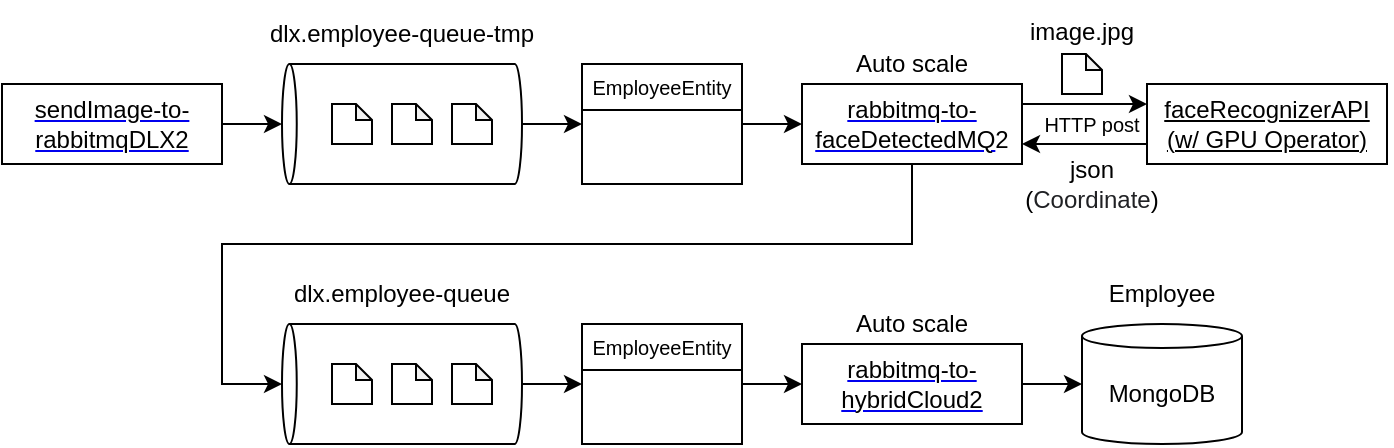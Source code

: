 <mxfile version="18.1.2" type="github">
  <diagram id="R2lEEEUBdFMjLlhIrx00" name="Page-1">
    <mxGraphModel dx="1640" dy="922" grid="1" gridSize="10" guides="1" tooltips="1" connect="1" arrows="1" fold="1" page="1" pageScale="1" pageWidth="850" pageHeight="1100" math="0" shadow="0" extFonts="Permanent Marker^https://fonts.googleapis.com/css?family=Permanent+Marker">
      <root>
        <mxCell id="0" />
        <mxCell id="1" parent="0" />
        <mxCell id="NL7f1OS2Pc4bBC0GKJp5-7" style="edgeStyle=orthogonalEdgeStyle;rounded=0;orthogonalLoop=1;jettySize=auto;html=1;exitX=0;exitY=0.75;exitDx=0;exitDy=0;entryX=1;entryY=0.75;entryDx=0;entryDy=0;" parent="1" source="NL7f1OS2Pc4bBC0GKJp5-4" target="C2kHwnKx9TWG-dQDNKI_-15" edge="1">
          <mxGeometry relative="1" as="geometry" />
        </mxCell>
        <mxCell id="NL7f1OS2Pc4bBC0GKJp5-4" value="" style="rounded=0;whiteSpace=wrap;html=1;" parent="1" vertex="1">
          <mxGeometry x="612.5" y="170" width="120" height="40" as="geometry" />
        </mxCell>
        <mxCell id="C2kHwnKx9TWG-dQDNKI_-4" style="edgeStyle=orthogonalEdgeStyle;rounded=0;orthogonalLoop=1;jettySize=auto;html=1;exitX=1;exitY=0.5;exitDx=0;exitDy=0;entryX=0.5;entryY=0;entryDx=0;entryDy=0;entryPerimeter=0;" parent="1" source="C2kHwnKx9TWG-dQDNKI_-3" target="C2kHwnKx9TWG-dQDNKI_-1" edge="1">
          <mxGeometry relative="1" as="geometry" />
        </mxCell>
        <mxCell id="C2kHwnKx9TWG-dQDNKI_-3" value="" style="rounded=0;whiteSpace=wrap;html=1;" parent="1" vertex="1">
          <mxGeometry x="40" y="170" width="110" height="40" as="geometry" />
        </mxCell>
        <mxCell id="C2kHwnKx9TWG-dQDNKI_-12" style="edgeStyle=orthogonalEdgeStyle;rounded=0;orthogonalLoop=1;jettySize=auto;html=1;exitX=0.5;exitY=1;exitDx=0;exitDy=0;exitPerimeter=0;entryX=0;entryY=0.5;entryDx=0;entryDy=0;fontSize=10;" parent="1" source="C2kHwnKx9TWG-dQDNKI_-1" target="C2kHwnKx9TWG-dQDNKI_-11" edge="1">
          <mxGeometry relative="1" as="geometry" />
        </mxCell>
        <mxCell id="C2kHwnKx9TWG-dQDNKI_-1" value="" style="shape=cylinder3;whiteSpace=wrap;html=1;boundedLbl=1;backgroundOutline=1;size=3.687;rotation=-90;" parent="1" vertex="1">
          <mxGeometry x="210" y="130" width="60" height="120" as="geometry" />
        </mxCell>
        <mxCell id="C2kHwnKx9TWG-dQDNKI_-2" value="&lt;a class=&quot;js-navigation-open Link--primary&quot; title=&quot;sendImage-to-rabbitmqDLX2&quot; href=&quot;https://github.com/developer-onizuka/rabbitMQ_KEDA_Csharp2/tree/main/sendImage-to-rabbitmqDLX2&quot; style=&quot;box-sizing: border-box ; background-color: rgb(255 , 255 , 255) ; transition: 80ms cubic-bezier(0.33 , 1 , 0.68 , 1) 0s , 0s ease 0s , 0s ease 0s , 0s ease 0s ; font-family: , &amp;#34;blinkmacsystemfont&amp;#34; , &amp;#34;segoe ui&amp;#34; , &amp;#34;helvetica&amp;#34; , &amp;#34;arial&amp;#34; , sans-serif , &amp;#34;apple color emoji&amp;#34; , &amp;#34;segoe ui emoji&amp;#34;&quot;&gt;&lt;font color=&quot;#000000&quot;&gt;sendImage-to-rabbitmqDLX2&lt;/font&gt;&lt;/a&gt;" style="text;html=1;strokeColor=none;fillColor=none;align=center;verticalAlign=middle;whiteSpace=wrap;rounded=0;" parent="1" vertex="1">
          <mxGeometry x="45" y="175" width="100" height="30" as="geometry" />
        </mxCell>
        <mxCell id="C2kHwnKx9TWG-dQDNKI_-5" value="" style="shape=note;whiteSpace=wrap;html=1;backgroundOutline=1;darkOpacity=0.05;size=8;" parent="1" vertex="1">
          <mxGeometry x="205" y="180" width="20" height="20" as="geometry" />
        </mxCell>
        <mxCell id="C2kHwnKx9TWG-dQDNKI_-8" value="" style="shape=note;whiteSpace=wrap;html=1;backgroundOutline=1;darkOpacity=0.05;size=8;" parent="1" vertex="1">
          <mxGeometry x="235" y="180" width="20" height="20" as="geometry" />
        </mxCell>
        <mxCell id="C2kHwnKx9TWG-dQDNKI_-9" value="" style="shape=note;whiteSpace=wrap;html=1;backgroundOutline=1;darkOpacity=0.05;size=8;" parent="1" vertex="1">
          <mxGeometry x="265" y="180" width="20" height="20" as="geometry" />
        </mxCell>
        <mxCell id="C2kHwnKx9TWG-dQDNKI_-20" style="edgeStyle=orthogonalEdgeStyle;rounded=0;orthogonalLoop=1;jettySize=auto;html=1;exitX=1;exitY=0.5;exitDx=0;exitDy=0;fontSize=12;fontColor=#000000;" parent="1" source="C2kHwnKx9TWG-dQDNKI_-11" edge="1">
          <mxGeometry relative="1" as="geometry">
            <mxPoint x="440" y="190" as="targetPoint" />
          </mxGeometry>
        </mxCell>
        <mxCell id="C2kHwnKx9TWG-dQDNKI_-11" value="EmployeeEntity" style="swimlane;fontStyle=0;fontSize=10;" parent="1" vertex="1">
          <mxGeometry x="330" y="160" width="80" height="60" as="geometry">
            <mxRectangle x="390" y="170" width="120" height="23" as="alternateBounds" />
          </mxGeometry>
        </mxCell>
        <mxCell id="C2kHwnKx9TWG-dQDNKI_-34" style="edgeStyle=orthogonalEdgeStyle;rounded=0;orthogonalLoop=1;jettySize=auto;html=1;exitX=1;exitY=0.5;exitDx=0;exitDy=0;fontSize=12;fontColor=#000000;entryX=0.5;entryY=0;entryDx=0;entryDy=0;entryPerimeter=0;" parent="1" source="C2kHwnKx9TWG-dQDNKI_-15" target="C2kHwnKx9TWG-dQDNKI_-30" edge="1">
          <mxGeometry relative="1" as="geometry">
            <mxPoint x="290" y="320" as="targetPoint" />
            <Array as="points">
              <mxPoint x="495" y="190" />
              <mxPoint x="495" y="250" />
              <mxPoint x="150" y="250" />
              <mxPoint x="150" y="320" />
            </Array>
          </mxGeometry>
        </mxCell>
        <mxCell id="NL7f1OS2Pc4bBC0GKJp5-5" style="edgeStyle=orthogonalEdgeStyle;rounded=0;orthogonalLoop=1;jettySize=auto;html=1;exitX=1;exitY=0.25;exitDx=0;exitDy=0;entryX=0;entryY=0.25;entryDx=0;entryDy=0;" parent="1" source="C2kHwnKx9TWG-dQDNKI_-15" target="NL7f1OS2Pc4bBC0GKJp5-4" edge="1">
          <mxGeometry relative="1" as="geometry" />
        </mxCell>
        <mxCell id="C2kHwnKx9TWG-dQDNKI_-15" value="" style="rounded=0;whiteSpace=wrap;html=1;" parent="1" vertex="1">
          <mxGeometry x="440" y="170" width="110" height="40" as="geometry" />
        </mxCell>
        <mxCell id="C2kHwnKx9TWG-dQDNKI_-16" value="&lt;a class=&quot;js-navigation-open Link--primary&quot; title=&quot;rabbitmq-to-faceDetectedMQ&quot; href=&quot;https://github.com/developer-onizuka/rabbitMQ_KEDA_Csharp2/tree/main/rabbitmq-to-faceDetectedMQ&quot; style=&quot;box-sizing: border-box ; background-color: rgb(255 , 255 , 255) ; transition: 80ms cubic-bezier(0.33 , 1 , 0.68 , 1) 0s , 0s ease 0s , 0s ease 0s , 0s ease 0s ; font-family: , &amp;quot;blinkmacsystemfont&amp;quot; , &amp;quot;segoe ui&amp;quot; , &amp;quot;helvetica&amp;quot; , &amp;quot;arial&amp;quot; , sans-serif , &amp;quot;apple color emoji&amp;quot; , &amp;quot;segoe ui emoji&amp;quot;&quot;&gt;&lt;font color=&quot;#000000&quot; style=&quot;font-size: 12px&quot;&gt;rabbitmq-to-faceDetectedMQ&lt;/font&gt;&lt;/a&gt;2" style="text;html=1;strokeColor=none;fillColor=none;align=center;verticalAlign=middle;whiteSpace=wrap;rounded=0;" parent="1" vertex="1">
          <mxGeometry x="445" y="175" width="100" height="30" as="geometry" />
        </mxCell>
        <mxCell id="C2kHwnKx9TWG-dQDNKI_-19" value="dlx.employee-queue-tmp" style="text;html=1;strokeColor=none;fillColor=none;align=center;verticalAlign=middle;whiteSpace=wrap;rounded=0;fontSize=12;fontColor=#000000;" parent="1" vertex="1">
          <mxGeometry x="160" y="130" width="160" height="30" as="geometry" />
        </mxCell>
        <mxCell id="C2kHwnKx9TWG-dQDNKI_-40" style="edgeStyle=orthogonalEdgeStyle;rounded=0;orthogonalLoop=1;jettySize=auto;html=1;exitX=0.5;exitY=1;exitDx=0;exitDy=0;exitPerimeter=0;entryX=0;entryY=0.5;entryDx=0;entryDy=0;fontSize=12;fontColor=#000000;" parent="1" target="C2kHwnKx9TWG-dQDNKI_-38" edge="1">
          <mxGeometry relative="1" as="geometry">
            <mxPoint x="410" y="320" as="sourcePoint" />
          </mxGeometry>
        </mxCell>
        <mxCell id="7e2twPVxO9YFiDqF_idK-2" style="edgeStyle=orthogonalEdgeStyle;rounded=0;orthogonalLoop=1;jettySize=auto;html=1;exitX=0.5;exitY=1;exitDx=0;exitDy=0;exitPerimeter=0;entryX=0;entryY=0.5;entryDx=0;entryDy=0;" parent="1" source="C2kHwnKx9TWG-dQDNKI_-30" target="7e2twPVxO9YFiDqF_idK-1" edge="1">
          <mxGeometry relative="1" as="geometry" />
        </mxCell>
        <mxCell id="C2kHwnKx9TWG-dQDNKI_-30" value="" style="shape=cylinder3;whiteSpace=wrap;html=1;boundedLbl=1;backgroundOutline=1;size=3.687;rotation=-90;" parent="1" vertex="1">
          <mxGeometry x="210" y="260" width="60" height="120" as="geometry" />
        </mxCell>
        <mxCell id="C2kHwnKx9TWG-dQDNKI_-31" value="" style="shape=note;whiteSpace=wrap;html=1;backgroundOutline=1;darkOpacity=0.05;size=8;" parent="1" vertex="1">
          <mxGeometry x="205" y="310" width="20" height="20" as="geometry" />
        </mxCell>
        <mxCell id="C2kHwnKx9TWG-dQDNKI_-32" value="" style="shape=note;whiteSpace=wrap;html=1;backgroundOutline=1;darkOpacity=0.05;size=8;" parent="1" vertex="1">
          <mxGeometry x="235" y="310" width="20" height="20" as="geometry" />
        </mxCell>
        <mxCell id="C2kHwnKx9TWG-dQDNKI_-33" value="" style="shape=note;whiteSpace=wrap;html=1;backgroundOutline=1;darkOpacity=0.05;size=8;" parent="1" vertex="1">
          <mxGeometry x="265" y="310" width="20" height="20" as="geometry" />
        </mxCell>
        <mxCell id="C2kHwnKx9TWG-dQDNKI_-37" value="dlx.employee-queue" style="text;html=1;strokeColor=none;fillColor=none;align=center;verticalAlign=middle;whiteSpace=wrap;rounded=0;fontSize=12;fontColor=#000000;" parent="1" vertex="1">
          <mxGeometry x="160" y="260" width="160" height="30" as="geometry" />
        </mxCell>
        <mxCell id="C2kHwnKx9TWG-dQDNKI_-42" style="edgeStyle=orthogonalEdgeStyle;rounded=0;orthogonalLoop=1;jettySize=auto;html=1;exitX=1;exitY=0.5;exitDx=0;exitDy=0;entryX=0;entryY=0.5;entryDx=0;entryDy=0;entryPerimeter=0;fontSize=12;fontColor=#000000;" parent="1" source="C2kHwnKx9TWG-dQDNKI_-38" target="C2kHwnKx9TWG-dQDNKI_-41" edge="1">
          <mxGeometry relative="1" as="geometry" />
        </mxCell>
        <mxCell id="C2kHwnKx9TWG-dQDNKI_-38" value="" style="rounded=0;whiteSpace=wrap;html=1;" parent="1" vertex="1">
          <mxGeometry x="440" y="300" width="110" height="40" as="geometry" />
        </mxCell>
        <mxCell id="C2kHwnKx9TWG-dQDNKI_-39" value="&lt;a class=&quot;js-navigation-open Link--primary&quot; title=&quot;rabbitmq-to-hybridCloud2&quot; href=&quot;https://github.com/developer-onizuka/rabbitMQ_KEDA_Csharp2/tree/main/rabbitmq-to-hybridCloud2&quot; style=&quot;box-sizing: border-box ; background-color: rgb(255 , 255 , 255) ; transition: 80ms cubic-bezier(0.33 , 1 , 0.68 , 1) 0s , 0s ease 0s , 0s ease 0s , 0s ease 0s ; font-family: , &amp;#34;blinkmacsystemfont&amp;#34; , &amp;#34;segoe ui&amp;#34; , &amp;#34;helvetica&amp;#34; , &amp;#34;arial&amp;#34; , sans-serif , &amp;#34;apple color emoji&amp;#34; , &amp;#34;segoe ui emoji&amp;#34;&quot;&gt;&lt;font color=&quot;#000000&quot; style=&quot;font-size: 12px&quot;&gt;rabbitmq-to-hybridCloud2&lt;/font&gt;&lt;/a&gt;" style="text;html=1;strokeColor=none;fillColor=none;align=center;verticalAlign=middle;whiteSpace=wrap;rounded=0;" parent="1" vertex="1">
          <mxGeometry x="445" y="305" width="100" height="30" as="geometry" />
        </mxCell>
        <mxCell id="C2kHwnKx9TWG-dQDNKI_-41" value="" style="shape=cylinder3;whiteSpace=wrap;html=1;boundedLbl=1;backgroundOutline=1;size=6.026;fontSize=12;fontColor=#000000;" parent="1" vertex="1">
          <mxGeometry x="580" y="290" width="80" height="60" as="geometry" />
        </mxCell>
        <mxCell id="C2kHwnKx9TWG-dQDNKI_-43" value="Employee" style="text;html=1;strokeColor=none;fillColor=none;align=center;verticalAlign=middle;whiteSpace=wrap;rounded=0;fontSize=12;fontColor=#000000;" parent="1" vertex="1">
          <mxGeometry x="590" y="260" width="60" height="30" as="geometry" />
        </mxCell>
        <mxCell id="C2kHwnKx9TWG-dQDNKI_-44" value="MongoDB" style="text;html=1;strokeColor=none;fillColor=none;align=center;verticalAlign=middle;whiteSpace=wrap;rounded=0;fontSize=12;fontColor=#000000;" parent="1" vertex="1">
          <mxGeometry x="590" y="310" width="60" height="30" as="geometry" />
        </mxCell>
        <mxCell id="7e2twPVxO9YFiDqF_idK-1" value="EmployeeEntity" style="swimlane;fontStyle=0;fontSize=10;" parent="1" vertex="1">
          <mxGeometry x="330" y="290" width="80" height="60" as="geometry">
            <mxRectangle x="390" y="170" width="120" height="23" as="alternateBounds" />
          </mxGeometry>
        </mxCell>
        <mxCell id="NL7f1OS2Pc4bBC0GKJp5-3" value="&lt;u&gt;faceRecognizerAPI&lt;br&gt;(w/ GPU Operator)&lt;br&gt;&lt;/u&gt;" style="text;html=1;strokeColor=none;fillColor=none;align=center;verticalAlign=middle;whiteSpace=wrap;rounded=0;" parent="1" vertex="1">
          <mxGeometry x="610" y="158.75" width="125" height="62.5" as="geometry" />
        </mxCell>
        <mxCell id="NL7f1OS2Pc4bBC0GKJp5-8" value="" style="shape=note;whiteSpace=wrap;html=1;backgroundOutline=1;darkOpacity=0.05;size=8;" parent="1" vertex="1">
          <mxGeometry x="570" y="155" width="20" height="20" as="geometry" />
        </mxCell>
        <mxCell id="NL7f1OS2Pc4bBC0GKJp5-9" value="image.jpg" style="text;html=1;strokeColor=none;fillColor=none;align=center;verticalAlign=middle;whiteSpace=wrap;rounded=0;fontSize=12;fontColor=#000000;" parent="1" vertex="1">
          <mxGeometry x="540" y="128.75" width="80" height="30" as="geometry" />
        </mxCell>
        <mxCell id="NL7f1OS2Pc4bBC0GKJp5-10" value="json&lt;br&gt;&lt;font style=&quot;font-size: 12px;&quot;&gt;(&lt;span style=&quot;color: rgb(32, 33, 36); font-family: inherit; text-align: left; background-color: initial;&quot;&gt;Coordinate&lt;/span&gt;&lt;span style=&quot;background-color: initial;&quot;&gt;)&lt;/span&gt;&lt;/font&gt;" style="text;html=1;strokeColor=none;fillColor=none;align=center;verticalAlign=middle;whiteSpace=wrap;rounded=0;fontSize=12;fontColor=#000000;" parent="1" vertex="1">
          <mxGeometry x="545" y="205" width="80" height="30" as="geometry" />
        </mxCell>
        <mxCell id="fKr7YaLT9k1KanFdboX4-1" value="&lt;font style=&quot;font-size: 10px;&quot;&gt;HTTP post&lt;/font&gt;" style="text;html=1;strokeColor=none;fillColor=none;align=center;verticalAlign=middle;whiteSpace=wrap;rounded=0;fontSize=12;fontColor=#000000;" parent="1" vertex="1">
          <mxGeometry x="545" y="175" width="80" height="30" as="geometry" />
        </mxCell>
        <mxCell id="JOQk3IL51WBK7L0h8vGX-2" value="Auto scale" style="text;html=1;strokeColor=none;fillColor=none;align=center;verticalAlign=middle;whiteSpace=wrap;rounded=0;fontSize=12;fontColor=#000000;" vertex="1" parent="1">
          <mxGeometry x="455" y="145" width="80" height="30" as="geometry" />
        </mxCell>
        <mxCell id="JOQk3IL51WBK7L0h8vGX-3" value="Auto scale" style="text;html=1;strokeColor=none;fillColor=none;align=center;verticalAlign=middle;whiteSpace=wrap;rounded=0;fontSize=12;fontColor=#000000;" vertex="1" parent="1">
          <mxGeometry x="455" y="275" width="80" height="30" as="geometry" />
        </mxCell>
      </root>
    </mxGraphModel>
  </diagram>
</mxfile>
